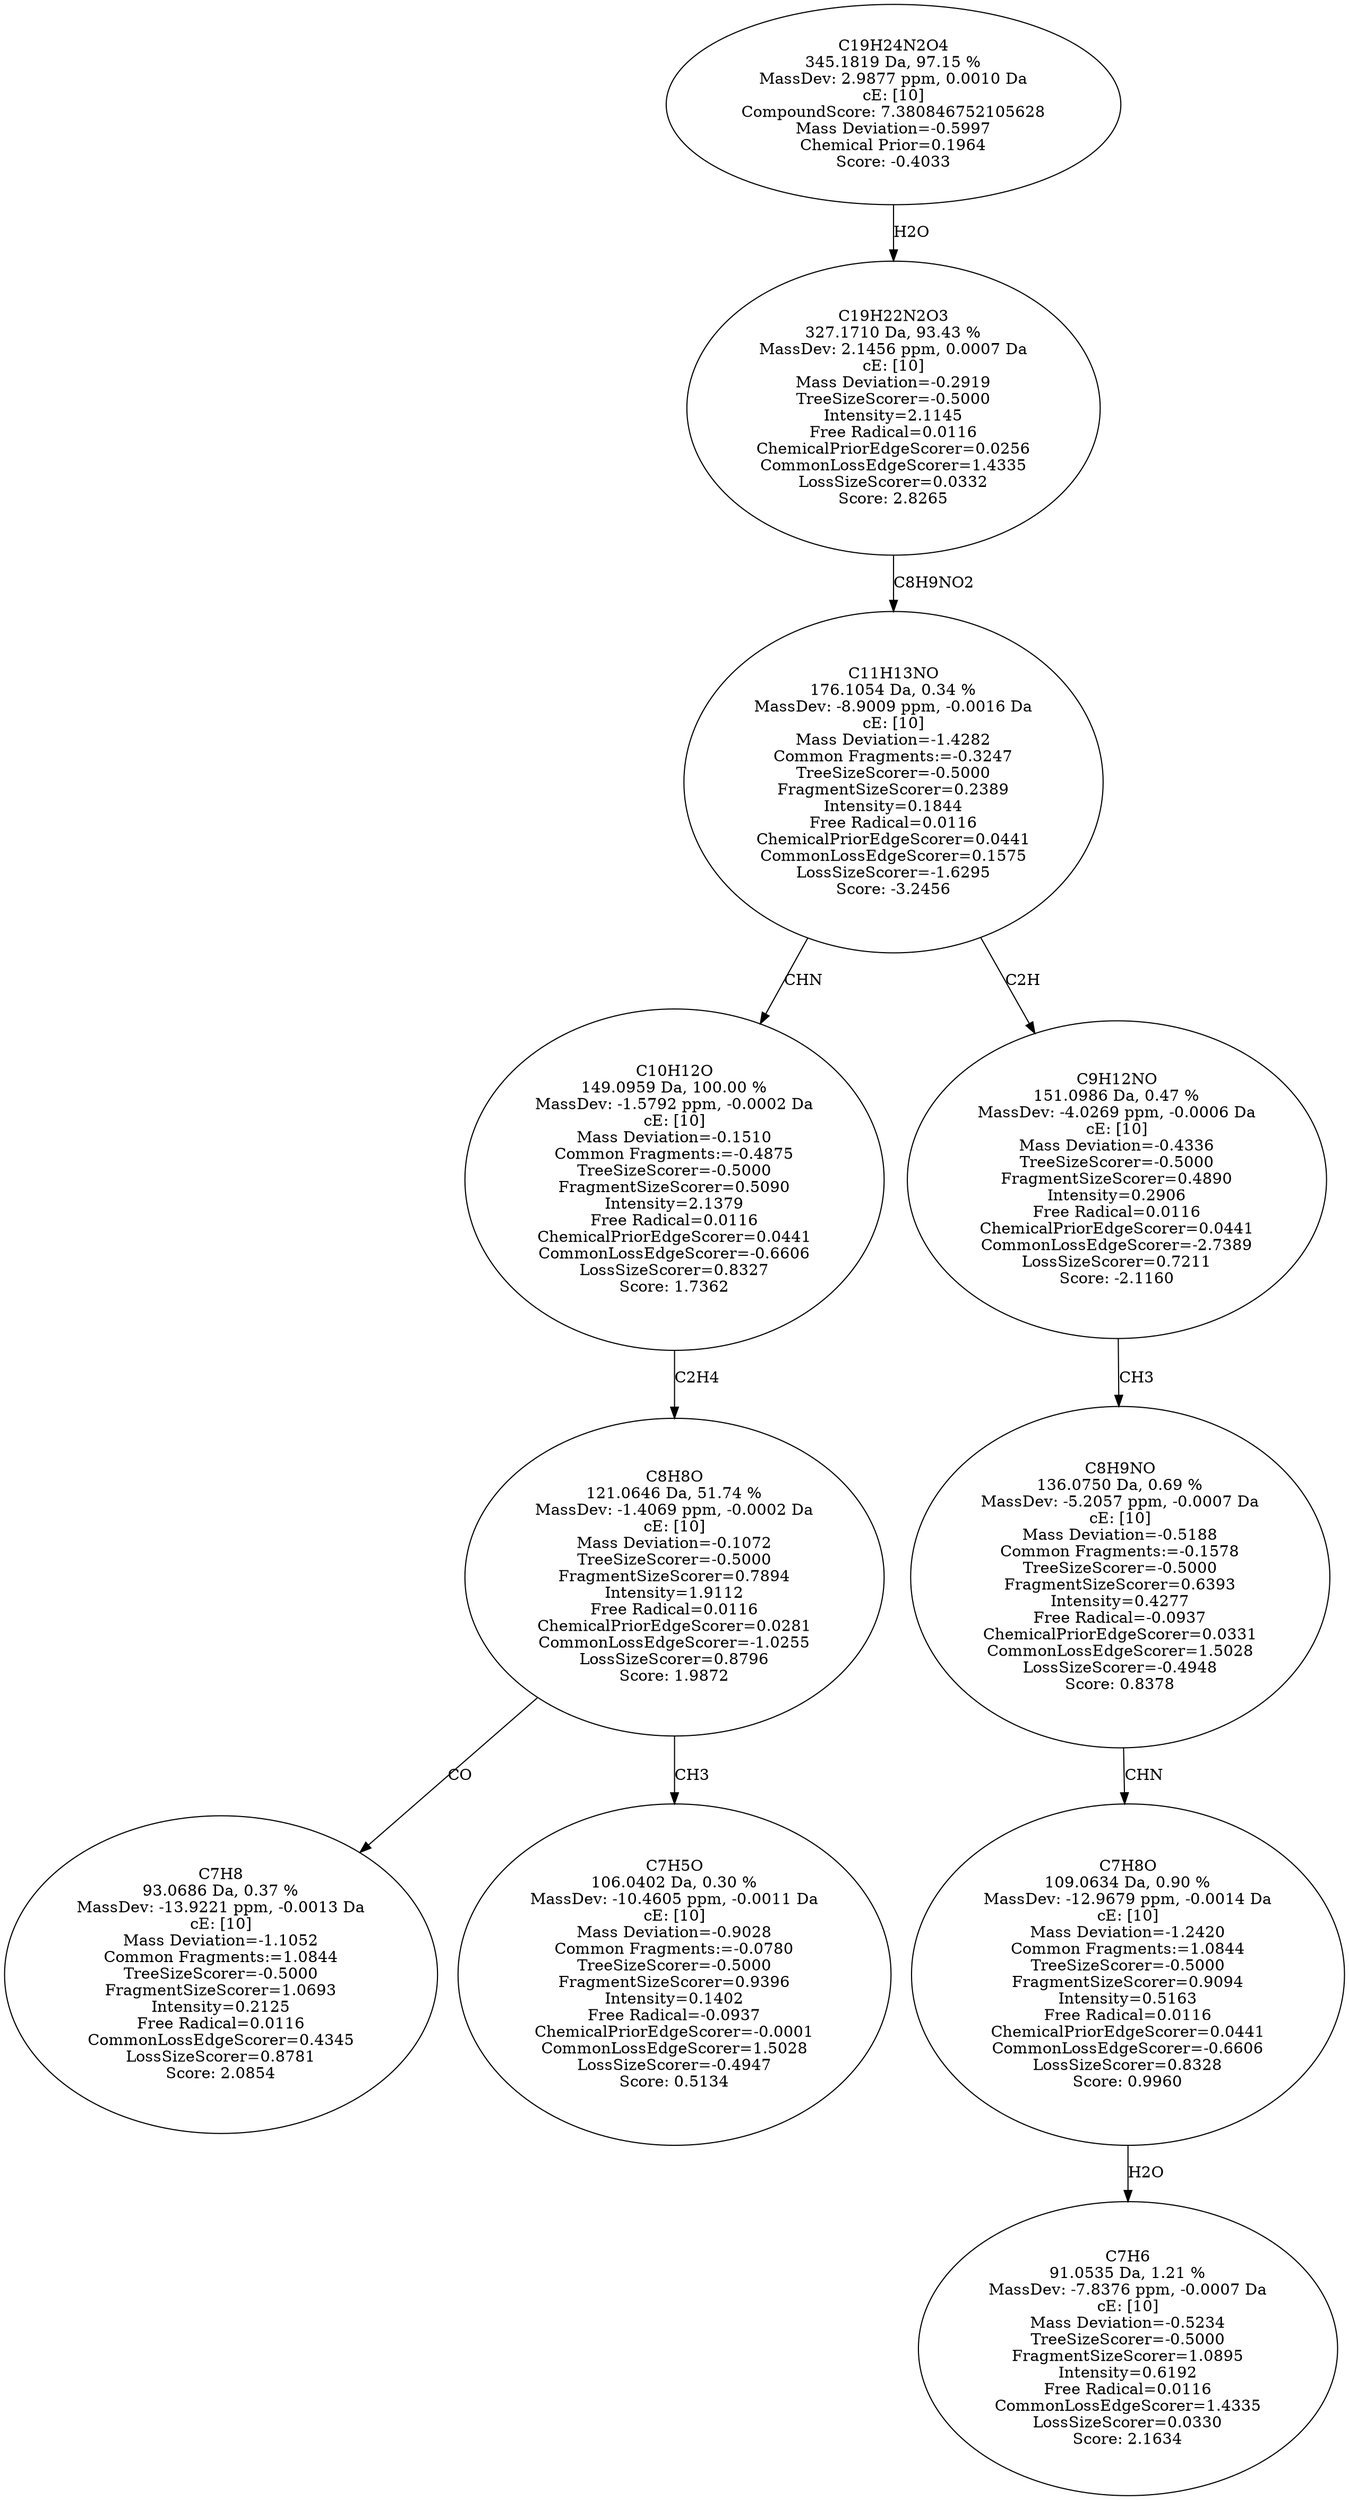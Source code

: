 strict digraph {
v1 [label="C7H8\n93.0686 Da, 0.37 %\nMassDev: -13.9221 ppm, -0.0013 Da\ncE: [10]\nMass Deviation=-1.1052\nCommon Fragments:=1.0844\nTreeSizeScorer=-0.5000\nFragmentSizeScorer=1.0693\nIntensity=0.2125\nFree Radical=0.0116\nCommonLossEdgeScorer=0.4345\nLossSizeScorer=0.8781\nScore: 2.0854"];
v2 [label="C7H5O\n106.0402 Da, 0.30 %\nMassDev: -10.4605 ppm, -0.0011 Da\ncE: [10]\nMass Deviation=-0.9028\nCommon Fragments:=-0.0780\nTreeSizeScorer=-0.5000\nFragmentSizeScorer=0.9396\nIntensity=0.1402\nFree Radical=-0.0937\nChemicalPriorEdgeScorer=-0.0001\nCommonLossEdgeScorer=1.5028\nLossSizeScorer=-0.4947\nScore: 0.5134"];
v3 [label="C8H8O\n121.0646 Da, 51.74 %\nMassDev: -1.4069 ppm, -0.0002 Da\ncE: [10]\nMass Deviation=-0.1072\nTreeSizeScorer=-0.5000\nFragmentSizeScorer=0.7894\nIntensity=1.9112\nFree Radical=0.0116\nChemicalPriorEdgeScorer=0.0281\nCommonLossEdgeScorer=-1.0255\nLossSizeScorer=0.8796\nScore: 1.9872"];
v4 [label="C10H12O\n149.0959 Da, 100.00 %\nMassDev: -1.5792 ppm, -0.0002 Da\ncE: [10]\nMass Deviation=-0.1510\nCommon Fragments:=-0.4875\nTreeSizeScorer=-0.5000\nFragmentSizeScorer=0.5090\nIntensity=2.1379\nFree Radical=0.0116\nChemicalPriorEdgeScorer=0.0441\nCommonLossEdgeScorer=-0.6606\nLossSizeScorer=0.8327\nScore: 1.7362"];
v5 [label="C7H6\n91.0535 Da, 1.21 %\nMassDev: -7.8376 ppm, -0.0007 Da\ncE: [10]\nMass Deviation=-0.5234\nTreeSizeScorer=-0.5000\nFragmentSizeScorer=1.0895\nIntensity=0.6192\nFree Radical=0.0116\nCommonLossEdgeScorer=1.4335\nLossSizeScorer=0.0330\nScore: 2.1634"];
v6 [label="C7H8O\n109.0634 Da, 0.90 %\nMassDev: -12.9679 ppm, -0.0014 Da\ncE: [10]\nMass Deviation=-1.2420\nCommon Fragments:=1.0844\nTreeSizeScorer=-0.5000\nFragmentSizeScorer=0.9094\nIntensity=0.5163\nFree Radical=0.0116\nChemicalPriorEdgeScorer=0.0441\nCommonLossEdgeScorer=-0.6606\nLossSizeScorer=0.8328\nScore: 0.9960"];
v7 [label="C8H9NO\n136.0750 Da, 0.69 %\nMassDev: -5.2057 ppm, -0.0007 Da\ncE: [10]\nMass Deviation=-0.5188\nCommon Fragments:=-0.1578\nTreeSizeScorer=-0.5000\nFragmentSizeScorer=0.6393\nIntensity=0.4277\nFree Radical=-0.0937\nChemicalPriorEdgeScorer=0.0331\nCommonLossEdgeScorer=1.5028\nLossSizeScorer=-0.4948\nScore: 0.8378"];
v8 [label="C9H12NO\n151.0986 Da, 0.47 %\nMassDev: -4.0269 ppm, -0.0006 Da\ncE: [10]\nMass Deviation=-0.4336\nTreeSizeScorer=-0.5000\nFragmentSizeScorer=0.4890\nIntensity=0.2906\nFree Radical=0.0116\nChemicalPriorEdgeScorer=0.0441\nCommonLossEdgeScorer=-2.7389\nLossSizeScorer=0.7211\nScore: -2.1160"];
v9 [label="C11H13NO\n176.1054 Da, 0.34 %\nMassDev: -8.9009 ppm, -0.0016 Da\ncE: [10]\nMass Deviation=-1.4282\nCommon Fragments:=-0.3247\nTreeSizeScorer=-0.5000\nFragmentSizeScorer=0.2389\nIntensity=0.1844\nFree Radical=0.0116\nChemicalPriorEdgeScorer=0.0441\nCommonLossEdgeScorer=0.1575\nLossSizeScorer=-1.6295\nScore: -3.2456"];
v10 [label="C19H22N2O3\n327.1710 Da, 93.43 %\nMassDev: 2.1456 ppm, 0.0007 Da\ncE: [10]\nMass Deviation=-0.2919\nTreeSizeScorer=-0.5000\nIntensity=2.1145\nFree Radical=0.0116\nChemicalPriorEdgeScorer=0.0256\nCommonLossEdgeScorer=1.4335\nLossSizeScorer=0.0332\nScore: 2.8265"];
v11 [label="C19H24N2O4\n345.1819 Da, 97.15 %\nMassDev: 2.9877 ppm, 0.0010 Da\ncE: [10]\nCompoundScore: 7.380846752105628\nMass Deviation=-0.5997\nChemical Prior=0.1964\nScore: -0.4033"];
v3 -> v1 [label="CO"];
v3 -> v2 [label="CH3"];
v4 -> v3 [label="C2H4"];
v9 -> v4 [label="CHN"];
v6 -> v5 [label="H2O"];
v7 -> v6 [label="CHN"];
v8 -> v7 [label="CH3"];
v9 -> v8 [label="C2H"];
v10 -> v9 [label="C8H9NO2"];
v11 -> v10 [label="H2O"];
}